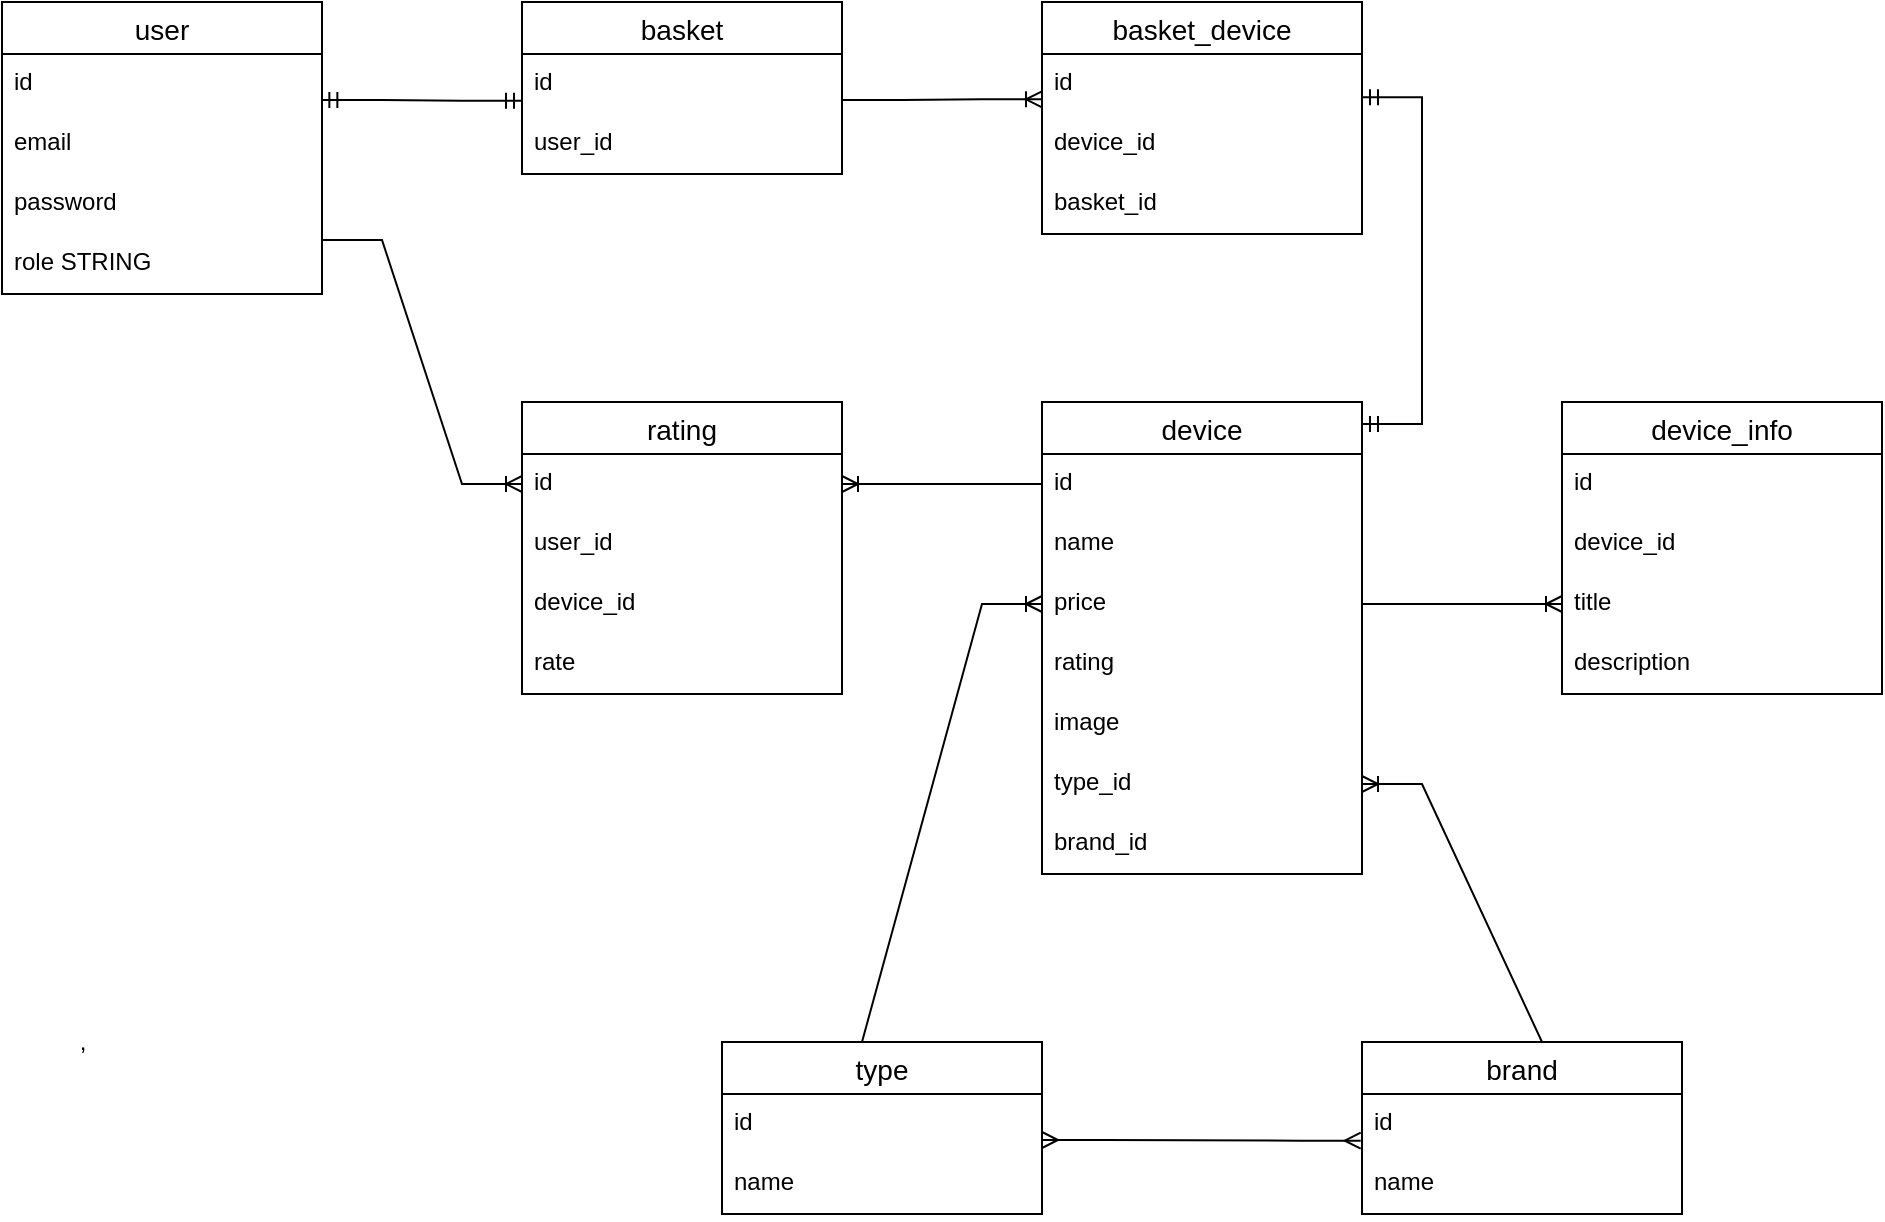 <mxfile version="17.4.1" type="github">
  <diagram id="C_7yHolp9lRtPcmBjn8L" name="Page-1">
    <mxGraphModel dx="1261" dy="719" grid="1" gridSize="10" guides="1" tooltips="1" connect="1" arrows="1" fold="1" page="1" pageScale="1" pageWidth="1100" pageHeight="1700" background="none" math="0" shadow="0">
      <root>
        <mxCell id="0" />
        <mxCell id="1" parent="0" />
        <mxCell id="G6bsHngNDqpZ3Z1Iim5h-1" value="user" style="swimlane;fontStyle=0;childLayout=stackLayout;horizontal=1;startSize=26;horizontalStack=0;resizeParent=1;resizeParentMax=0;resizeLast=0;collapsible=1;marginBottom=0;align=center;fontSize=14;" vertex="1" parent="1">
          <mxGeometry x="80" y="80" width="160" height="146" as="geometry" />
        </mxCell>
        <mxCell id="G6bsHngNDqpZ3Z1Iim5h-2" value="id" style="text;strokeColor=none;fillColor=none;spacingLeft=4;spacingRight=4;overflow=hidden;rotatable=0;points=[[0,0.5],[1,0.5]];portConstraint=eastwest;fontSize=12;" vertex="1" parent="G6bsHngNDqpZ3Z1Iim5h-1">
          <mxGeometry y="26" width="160" height="30" as="geometry" />
        </mxCell>
        <mxCell id="G6bsHngNDqpZ3Z1Iim5h-3" value="email" style="text;strokeColor=none;fillColor=none;spacingLeft=4;spacingRight=4;overflow=hidden;rotatable=0;points=[[0,0.5],[1,0.5]];portConstraint=eastwest;fontSize=12;" vertex="1" parent="G6bsHngNDqpZ3Z1Iim5h-1">
          <mxGeometry y="56" width="160" height="30" as="geometry" />
        </mxCell>
        <mxCell id="G6bsHngNDqpZ3Z1Iim5h-4" value="password&#xa;" style="text;strokeColor=none;fillColor=none;spacingLeft=4;spacingRight=4;overflow=hidden;rotatable=0;points=[[0,0.5],[1,0.5]];portConstraint=eastwest;fontSize=12;" vertex="1" parent="G6bsHngNDqpZ3Z1Iim5h-1">
          <mxGeometry y="86" width="160" height="30" as="geometry" />
        </mxCell>
        <mxCell id="G6bsHngNDqpZ3Z1Iim5h-5" value="role STRING" style="text;strokeColor=none;fillColor=none;spacingLeft=4;spacingRight=4;overflow=hidden;rotatable=0;points=[[0,0.5],[1,0.5]];portConstraint=eastwest;fontSize=12;" vertex="1" parent="G6bsHngNDqpZ3Z1Iim5h-1">
          <mxGeometry y="116" width="160" height="30" as="geometry" />
        </mxCell>
        <mxCell id="G6bsHngNDqpZ3Z1Iim5h-6" value="basket" style="swimlane;fontStyle=0;childLayout=stackLayout;horizontal=1;startSize=26;horizontalStack=0;resizeParent=1;resizeParentMax=0;resizeLast=0;collapsible=1;marginBottom=0;align=center;fontSize=14;" vertex="1" parent="1">
          <mxGeometry x="340" y="80" width="160" height="86" as="geometry" />
        </mxCell>
        <mxCell id="G6bsHngNDqpZ3Z1Iim5h-7" value="id" style="text;strokeColor=none;fillColor=none;spacingLeft=4;spacingRight=4;overflow=hidden;rotatable=0;points=[[0,0.5],[1,0.5]];portConstraint=eastwest;fontSize=12;" vertex="1" parent="G6bsHngNDqpZ3Z1Iim5h-6">
          <mxGeometry y="26" width="160" height="30" as="geometry" />
        </mxCell>
        <mxCell id="G6bsHngNDqpZ3Z1Iim5h-8" value="user_id" style="text;strokeColor=none;fillColor=none;spacingLeft=4;spacingRight=4;overflow=hidden;rotatable=0;points=[[0,0.5],[1,0.5]];portConstraint=eastwest;fontSize=12;" vertex="1" parent="G6bsHngNDqpZ3Z1Iim5h-6">
          <mxGeometry y="56" width="160" height="30" as="geometry" />
        </mxCell>
        <mxCell id="G6bsHngNDqpZ3Z1Iim5h-14" value="" style="edgeStyle=entityRelationEdgeStyle;fontSize=12;html=1;endArrow=ERmandOne;startArrow=ERmandOne;rounded=0;exitX=0.998;exitY=0.767;exitDx=0;exitDy=0;exitPerimeter=0;entryX=0;entryY=0.778;entryDx=0;entryDy=0;entryPerimeter=0;" edge="1" parent="1" source="G6bsHngNDqpZ3Z1Iim5h-2" target="G6bsHngNDqpZ3Z1Iim5h-7">
          <mxGeometry width="100" height="100" relative="1" as="geometry">
            <mxPoint x="240" y="132" as="sourcePoint" />
            <mxPoint x="330" y="129" as="targetPoint" />
          </mxGeometry>
        </mxCell>
        <mxCell id="G6bsHngNDqpZ3Z1Iim5h-15" value="device" style="swimlane;fontStyle=0;childLayout=stackLayout;horizontal=1;startSize=26;horizontalStack=0;resizeParent=1;resizeParentMax=0;resizeLast=0;collapsible=1;marginBottom=0;align=center;fontSize=14;" vertex="1" parent="1">
          <mxGeometry x="600" y="280" width="160" height="236" as="geometry" />
        </mxCell>
        <mxCell id="G6bsHngNDqpZ3Z1Iim5h-16" value="id" style="text;strokeColor=none;fillColor=none;spacingLeft=4;spacingRight=4;overflow=hidden;rotatable=0;points=[[0,0.5],[1,0.5]];portConstraint=eastwest;fontSize=12;" vertex="1" parent="G6bsHngNDqpZ3Z1Iim5h-15">
          <mxGeometry y="26" width="160" height="30" as="geometry" />
        </mxCell>
        <mxCell id="G6bsHngNDqpZ3Z1Iim5h-17" value="name" style="text;strokeColor=none;fillColor=none;spacingLeft=4;spacingRight=4;overflow=hidden;rotatable=0;points=[[0,0.5],[1,0.5]];portConstraint=eastwest;fontSize=12;" vertex="1" parent="G6bsHngNDqpZ3Z1Iim5h-15">
          <mxGeometry y="56" width="160" height="30" as="geometry" />
        </mxCell>
        <mxCell id="G6bsHngNDqpZ3Z1Iim5h-18" value="price" style="text;strokeColor=none;fillColor=none;spacingLeft=4;spacingRight=4;overflow=hidden;rotatable=0;points=[[0,0.5],[1,0.5]];portConstraint=eastwest;fontSize=12;" vertex="1" parent="G6bsHngNDqpZ3Z1Iim5h-15">
          <mxGeometry y="86" width="160" height="30" as="geometry" />
        </mxCell>
        <mxCell id="G6bsHngNDqpZ3Z1Iim5h-19" value="rating" style="text;strokeColor=none;fillColor=none;spacingLeft=4;spacingRight=4;overflow=hidden;rotatable=0;points=[[0,0.5],[1,0.5]];portConstraint=eastwest;fontSize=12;" vertex="1" parent="G6bsHngNDqpZ3Z1Iim5h-15">
          <mxGeometry y="116" width="160" height="30" as="geometry" />
        </mxCell>
        <mxCell id="G6bsHngNDqpZ3Z1Iim5h-20" value="image" style="text;strokeColor=none;fillColor=none;spacingLeft=4;spacingRight=4;overflow=hidden;rotatable=0;points=[[0,0.5],[1,0.5]];portConstraint=eastwest;fontSize=12;" vertex="1" parent="G6bsHngNDqpZ3Z1Iim5h-15">
          <mxGeometry y="146" width="160" height="30" as="geometry" />
        </mxCell>
        <mxCell id="G6bsHngNDqpZ3Z1Iim5h-21" value="type_id" style="text;strokeColor=none;fillColor=none;spacingLeft=4;spacingRight=4;overflow=hidden;rotatable=0;points=[[0,0.5],[1,0.5]];portConstraint=eastwest;fontSize=12;" vertex="1" parent="G6bsHngNDqpZ3Z1Iim5h-15">
          <mxGeometry y="176" width="160" height="30" as="geometry" />
        </mxCell>
        <mxCell id="G6bsHngNDqpZ3Z1Iim5h-22" value="brand_id" style="text;strokeColor=none;fillColor=none;spacingLeft=4;spacingRight=4;overflow=hidden;rotatable=0;points=[[0,0.5],[1,0.5]];portConstraint=eastwest;fontSize=12;" vertex="1" parent="G6bsHngNDqpZ3Z1Iim5h-15">
          <mxGeometry y="206" width="160" height="30" as="geometry" />
        </mxCell>
        <mxCell id="G6bsHngNDqpZ3Z1Iim5h-23" value="brand" style="swimlane;fontStyle=0;childLayout=stackLayout;horizontal=1;startSize=26;horizontalStack=0;resizeParent=1;resizeParentMax=0;resizeLast=0;collapsible=1;marginBottom=0;align=center;fontSize=14;" vertex="1" parent="1">
          <mxGeometry x="760" y="600" width="160" height="86" as="geometry" />
        </mxCell>
        <mxCell id="G6bsHngNDqpZ3Z1Iim5h-24" value="id" style="text;strokeColor=none;fillColor=none;spacingLeft=4;spacingRight=4;overflow=hidden;rotatable=0;points=[[0,0.5],[1,0.5]];portConstraint=eastwest;fontSize=12;" vertex="1" parent="G6bsHngNDqpZ3Z1Iim5h-23">
          <mxGeometry y="26" width="160" height="30" as="geometry" />
        </mxCell>
        <mxCell id="G6bsHngNDqpZ3Z1Iim5h-25" value="name" style="text;strokeColor=none;fillColor=none;spacingLeft=4;spacingRight=4;overflow=hidden;rotatable=0;points=[[0,0.5],[1,0.5]];portConstraint=eastwest;fontSize=12;" vertex="1" parent="G6bsHngNDqpZ3Z1Iim5h-23">
          <mxGeometry y="56" width="160" height="30" as="geometry" />
        </mxCell>
        <mxCell id="G6bsHngNDqpZ3Z1Iim5h-28" value="type" style="swimlane;fontStyle=0;childLayout=stackLayout;horizontal=1;startSize=26;horizontalStack=0;resizeParent=1;resizeParentMax=0;resizeLast=0;collapsible=1;marginBottom=0;align=center;fontSize=14;" vertex="1" parent="1">
          <mxGeometry x="440" y="600" width="160" height="86" as="geometry" />
        </mxCell>
        <mxCell id="G6bsHngNDqpZ3Z1Iim5h-29" value="id" style="text;strokeColor=none;fillColor=none;spacingLeft=4;spacingRight=4;overflow=hidden;rotatable=0;points=[[0,0.5],[1,0.5]];portConstraint=eastwest;fontSize=12;" vertex="1" parent="G6bsHngNDqpZ3Z1Iim5h-28">
          <mxGeometry y="26" width="160" height="30" as="geometry" />
        </mxCell>
        <mxCell id="G6bsHngNDqpZ3Z1Iim5h-30" value="name" style="text;strokeColor=none;fillColor=none;spacingLeft=4;spacingRight=4;overflow=hidden;rotatable=0;points=[[0,0.5],[1,0.5]];portConstraint=eastwest;fontSize=12;" vertex="1" parent="G6bsHngNDqpZ3Z1Iim5h-28">
          <mxGeometry y="56" width="160" height="30" as="geometry" />
        </mxCell>
        <mxCell id="G6bsHngNDqpZ3Z1Iim5h-33" value="" style="edgeStyle=entityRelationEdgeStyle;fontSize=12;html=1;endArrow=ERoneToMany;rounded=0;entryX=0;entryY=0.5;entryDx=0;entryDy=0;exitX=0.25;exitY=0;exitDx=0;exitDy=0;" edge="1" parent="1" source="G6bsHngNDqpZ3Z1Iim5h-28" target="G6bsHngNDqpZ3Z1Iim5h-18">
          <mxGeometry width="100" height="100" relative="1" as="geometry">
            <mxPoint x="490" y="540" as="sourcePoint" />
            <mxPoint x="480" y="400" as="targetPoint" />
          </mxGeometry>
        </mxCell>
        <mxCell id="G6bsHngNDqpZ3Z1Iim5h-34" value="," style="edgeStyle=entityRelationEdgeStyle;fontSize=12;html=1;endArrow=ERoneToMany;rounded=0;entryX=1;entryY=0.5;entryDx=0;entryDy=0;exitX=0.75;exitY=0;exitDx=0;exitDy=0;" edge="1" parent="1" source="G6bsHngNDqpZ3Z1Iim5h-23" target="G6bsHngNDqpZ3Z1Iim5h-21">
          <mxGeometry x="1" y="653" width="100" height="100" relative="1" as="geometry">
            <mxPoint x="930" y="620" as="sourcePoint" />
            <mxPoint x="1150" y="280" as="targetPoint" />
            <mxPoint x="-640" y="-524" as="offset" />
          </mxGeometry>
        </mxCell>
        <mxCell id="G6bsHngNDqpZ3Z1Iim5h-38" value="" style="edgeStyle=entityRelationEdgeStyle;fontSize=12;html=1;endArrow=ERmany;startArrow=ERmany;rounded=0;entryX=-0.004;entryY=0.778;entryDx=0;entryDy=0;entryPerimeter=0;" edge="1" parent="1" target="G6bsHngNDqpZ3Z1Iim5h-24">
          <mxGeometry width="100" height="100" relative="1" as="geometry">
            <mxPoint x="600" y="649" as="sourcePoint" />
            <mxPoint x="760" y="511" as="targetPoint" />
          </mxGeometry>
        </mxCell>
        <mxCell id="G6bsHngNDqpZ3Z1Iim5h-39" value="device_info" style="swimlane;fontStyle=0;childLayout=stackLayout;horizontal=1;startSize=26;horizontalStack=0;resizeParent=1;resizeParentMax=0;resizeLast=0;collapsible=1;marginBottom=0;align=center;fontSize=14;" vertex="1" parent="1">
          <mxGeometry x="860" y="280" width="160" height="146" as="geometry" />
        </mxCell>
        <mxCell id="G6bsHngNDqpZ3Z1Iim5h-40" value="id" style="text;strokeColor=none;fillColor=none;spacingLeft=4;spacingRight=4;overflow=hidden;rotatable=0;points=[[0,0.5],[1,0.5]];portConstraint=eastwest;fontSize=12;" vertex="1" parent="G6bsHngNDqpZ3Z1Iim5h-39">
          <mxGeometry y="26" width="160" height="30" as="geometry" />
        </mxCell>
        <mxCell id="G6bsHngNDqpZ3Z1Iim5h-41" value="device_id" style="text;strokeColor=none;fillColor=none;spacingLeft=4;spacingRight=4;overflow=hidden;rotatable=0;points=[[0,0.5],[1,0.5]];portConstraint=eastwest;fontSize=12;" vertex="1" parent="G6bsHngNDqpZ3Z1Iim5h-39">
          <mxGeometry y="56" width="160" height="30" as="geometry" />
        </mxCell>
        <mxCell id="G6bsHngNDqpZ3Z1Iim5h-42" value="title" style="text;strokeColor=none;fillColor=none;spacingLeft=4;spacingRight=4;overflow=hidden;rotatable=0;points=[[0,0.5],[1,0.5]];portConstraint=eastwest;fontSize=12;" vertex="1" parent="G6bsHngNDqpZ3Z1Iim5h-39">
          <mxGeometry y="86" width="160" height="30" as="geometry" />
        </mxCell>
        <mxCell id="G6bsHngNDqpZ3Z1Iim5h-43" value="description" style="text;strokeColor=none;fillColor=none;spacingLeft=4;spacingRight=4;overflow=hidden;rotatable=0;points=[[0,0.5],[1,0.5]];portConstraint=eastwest;fontSize=12;" vertex="1" parent="G6bsHngNDqpZ3Z1Iim5h-39">
          <mxGeometry y="116" width="160" height="30" as="geometry" />
        </mxCell>
        <mxCell id="G6bsHngNDqpZ3Z1Iim5h-45" value="" style="edgeStyle=entityRelationEdgeStyle;fontSize=12;html=1;endArrow=ERoneToMany;rounded=0;entryX=0;entryY=0.5;entryDx=0;entryDy=0;exitX=1;exitY=0.5;exitDx=0;exitDy=0;" edge="1" parent="1" source="G6bsHngNDqpZ3Z1Iim5h-18" target="G6bsHngNDqpZ3Z1Iim5h-42">
          <mxGeometry width="100" height="100" relative="1" as="geometry">
            <mxPoint x="840" y="266" as="sourcePoint" />
            <mxPoint x="940" y="166" as="targetPoint" />
          </mxGeometry>
        </mxCell>
        <mxCell id="G6bsHngNDqpZ3Z1Iim5h-46" value="basket_device" style="swimlane;fontStyle=0;childLayout=stackLayout;horizontal=1;startSize=26;horizontalStack=0;resizeParent=1;resizeParentMax=0;resizeLast=0;collapsible=1;marginBottom=0;align=center;fontSize=14;" vertex="1" parent="1">
          <mxGeometry x="600" y="80" width="160" height="116" as="geometry" />
        </mxCell>
        <mxCell id="G6bsHngNDqpZ3Z1Iim5h-47" value="id" style="text;strokeColor=none;fillColor=none;spacingLeft=4;spacingRight=4;overflow=hidden;rotatable=0;points=[[0,0.5],[1,0.5]];portConstraint=eastwest;fontSize=12;" vertex="1" parent="G6bsHngNDqpZ3Z1Iim5h-46">
          <mxGeometry y="26" width="160" height="30" as="geometry" />
        </mxCell>
        <mxCell id="G6bsHngNDqpZ3Z1Iim5h-48" value="device_id" style="text;strokeColor=none;fillColor=none;spacingLeft=4;spacingRight=4;overflow=hidden;rotatable=0;points=[[0,0.5],[1,0.5]];portConstraint=eastwest;fontSize=12;" vertex="1" parent="G6bsHngNDqpZ3Z1Iim5h-46">
          <mxGeometry y="56" width="160" height="30" as="geometry" />
        </mxCell>
        <mxCell id="G6bsHngNDqpZ3Z1Iim5h-49" value="basket_id" style="text;strokeColor=none;fillColor=none;spacingLeft=4;spacingRight=4;overflow=hidden;rotatable=0;points=[[0,0.5],[1,0.5]];portConstraint=eastwest;fontSize=12;" vertex="1" parent="G6bsHngNDqpZ3Z1Iim5h-46">
          <mxGeometry y="86" width="160" height="30" as="geometry" />
        </mxCell>
        <mxCell id="G6bsHngNDqpZ3Z1Iim5h-56" value="" style="edgeStyle=entityRelationEdgeStyle;fontSize=12;html=1;endArrow=ERoneToMany;rounded=0;exitX=1;exitY=0.767;exitDx=0;exitDy=0;exitPerimeter=0;entryX=0;entryY=0.756;entryDx=0;entryDy=0;entryPerimeter=0;" edge="1" parent="1" source="G6bsHngNDqpZ3Z1Iim5h-7" target="G6bsHngNDqpZ3Z1Iim5h-47">
          <mxGeometry width="100" height="100" relative="1" as="geometry">
            <mxPoint x="500" y="196" as="sourcePoint" />
            <mxPoint x="600" y="96" as="targetPoint" />
          </mxGeometry>
        </mxCell>
        <mxCell id="G6bsHngNDqpZ3Z1Iim5h-57" value="" style="edgeStyle=entityRelationEdgeStyle;fontSize=12;html=1;endArrow=ERmandOne;startArrow=ERmandOne;rounded=0;entryX=1;entryY=0.722;entryDx=0;entryDy=0;entryPerimeter=0;" edge="1" parent="1" target="G6bsHngNDqpZ3Z1Iim5h-47">
          <mxGeometry width="100" height="100" relative="1" as="geometry">
            <mxPoint x="760" y="291" as="sourcePoint" />
            <mxPoint x="870" y="160" as="targetPoint" />
          </mxGeometry>
        </mxCell>
        <mxCell id="G6bsHngNDqpZ3Z1Iim5h-60" value="rating" style="swimlane;fontStyle=0;childLayout=stackLayout;horizontal=1;startSize=26;horizontalStack=0;resizeParent=1;resizeParentMax=0;resizeLast=0;collapsible=1;marginBottom=0;align=center;fontSize=14;" vertex="1" parent="1">
          <mxGeometry x="340" y="280" width="160" height="146" as="geometry" />
        </mxCell>
        <mxCell id="G6bsHngNDqpZ3Z1Iim5h-61" value="id" style="text;strokeColor=none;fillColor=none;spacingLeft=4;spacingRight=4;overflow=hidden;rotatable=0;points=[[0,0.5],[1,0.5]];portConstraint=eastwest;fontSize=12;" vertex="1" parent="G6bsHngNDqpZ3Z1Iim5h-60">
          <mxGeometry y="26" width="160" height="30" as="geometry" />
        </mxCell>
        <mxCell id="G6bsHngNDqpZ3Z1Iim5h-62" value="user_id" style="text;strokeColor=none;fillColor=none;spacingLeft=4;spacingRight=4;overflow=hidden;rotatable=0;points=[[0,0.5],[1,0.5]];portConstraint=eastwest;fontSize=12;" vertex="1" parent="G6bsHngNDqpZ3Z1Iim5h-60">
          <mxGeometry y="56" width="160" height="30" as="geometry" />
        </mxCell>
        <mxCell id="G6bsHngNDqpZ3Z1Iim5h-63" value="device_id" style="text;strokeColor=none;fillColor=none;spacingLeft=4;spacingRight=4;overflow=hidden;rotatable=0;points=[[0,0.5],[1,0.5]];portConstraint=eastwest;fontSize=12;" vertex="1" parent="G6bsHngNDqpZ3Z1Iim5h-60">
          <mxGeometry y="86" width="160" height="30" as="geometry" />
        </mxCell>
        <mxCell id="G6bsHngNDqpZ3Z1Iim5h-64" value="rate" style="text;strokeColor=none;fillColor=none;spacingLeft=4;spacingRight=4;overflow=hidden;rotatable=0;points=[[0,0.5],[1,0.5]];portConstraint=eastwest;fontSize=12;" vertex="1" parent="G6bsHngNDqpZ3Z1Iim5h-60">
          <mxGeometry y="116" width="160" height="30" as="geometry" />
        </mxCell>
        <mxCell id="G6bsHngNDqpZ3Z1Iim5h-65" value="" style="edgeStyle=entityRelationEdgeStyle;fontSize=12;html=1;endArrow=ERoneToMany;rounded=0;entryX=0;entryY=0.5;entryDx=0;entryDy=0;" edge="1" parent="1" target="G6bsHngNDqpZ3Z1Iim5h-61">
          <mxGeometry width="100" height="100" relative="1" as="geometry">
            <mxPoint x="240" y="199" as="sourcePoint" />
            <mxPoint x="280" y="340" as="targetPoint" />
          </mxGeometry>
        </mxCell>
        <mxCell id="G6bsHngNDqpZ3Z1Iim5h-66" value="" style="edgeStyle=entityRelationEdgeStyle;fontSize=12;html=1;endArrow=ERoneToMany;rounded=0;entryX=1;entryY=0.5;entryDx=0;entryDy=0;exitX=0;exitY=0.5;exitDx=0;exitDy=0;" edge="1" parent="1" source="G6bsHngNDqpZ3Z1Iim5h-16" target="G6bsHngNDqpZ3Z1Iim5h-61">
          <mxGeometry width="100" height="100" relative="1" as="geometry">
            <mxPoint x="500" y="290" as="sourcePoint" />
            <mxPoint x="320" y="393" as="targetPoint" />
          </mxGeometry>
        </mxCell>
      </root>
    </mxGraphModel>
  </diagram>
</mxfile>
